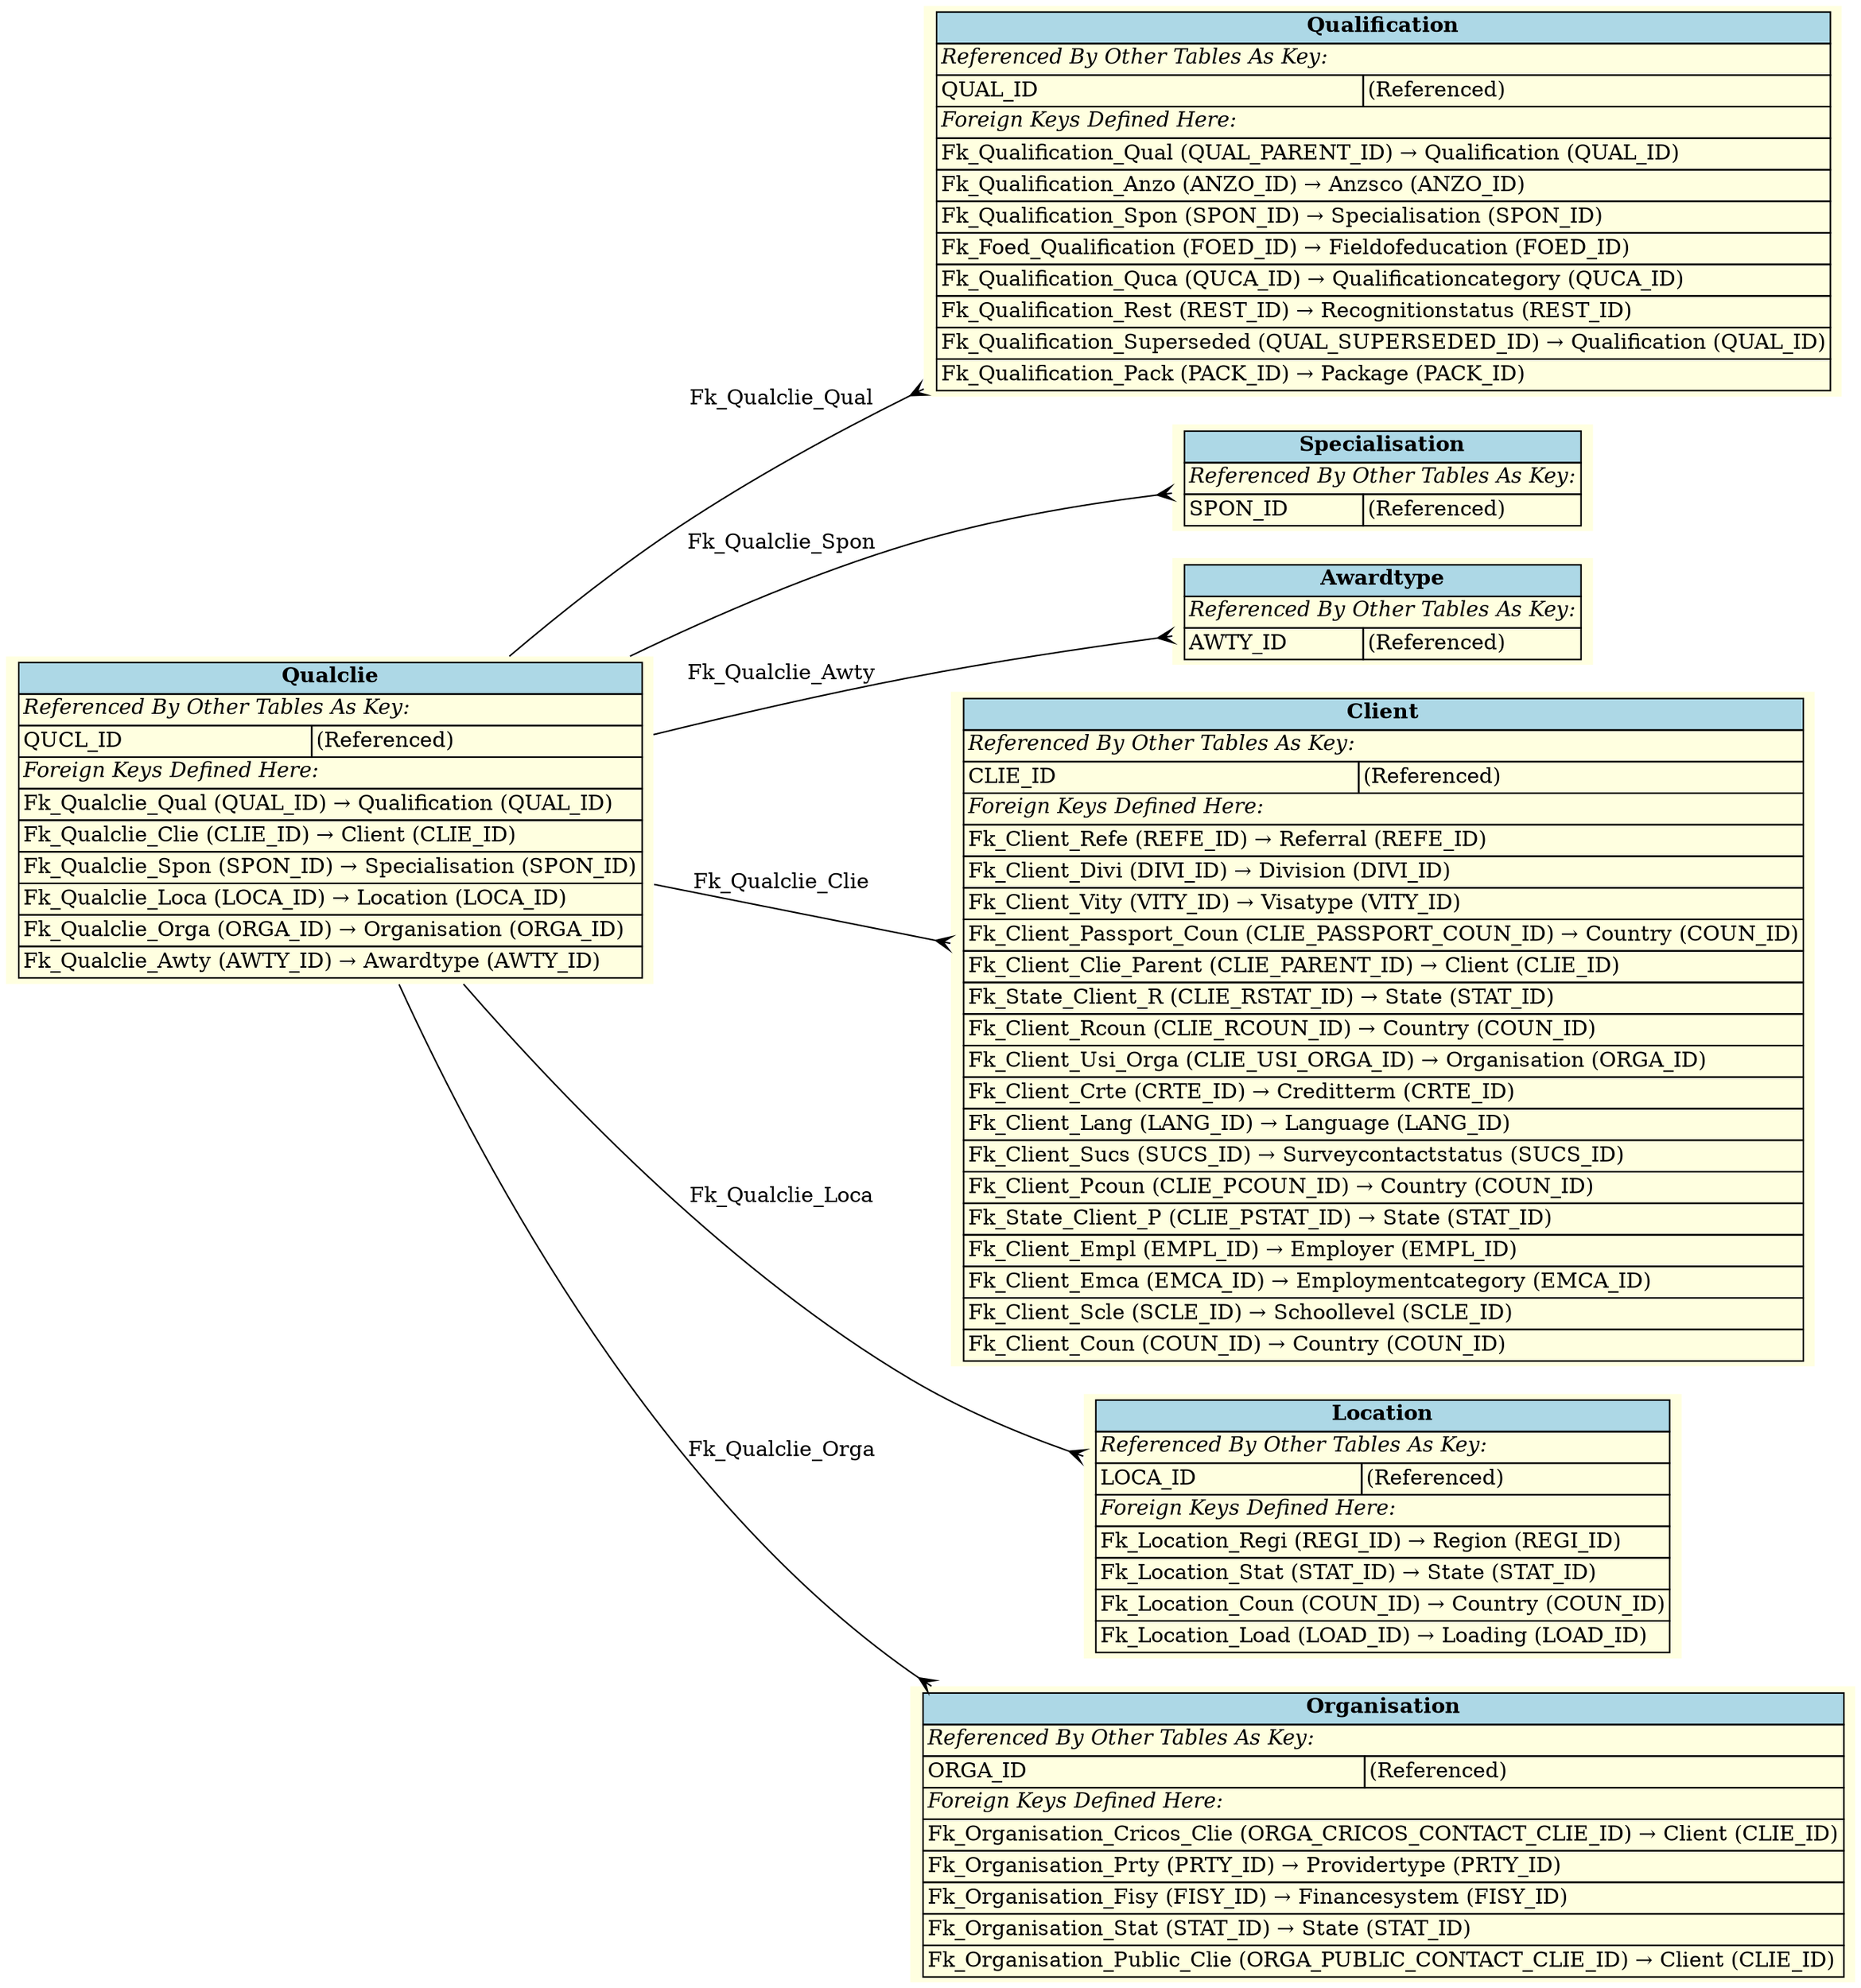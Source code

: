 digraph ERD {
  rankdir=LR;
  node [shape=plaintext, style=filled, fillcolor=lightyellow];
  edge [arrowhead=crow, arrowtail=none, dir=both, labelfontsize=10];

  "Qualification" [
    label=<
    <TABLE BORDER="0" CELLBORDER="1" CELLSPACING="0" BGCOLOR="lightyellow">
      <TR><TD COLSPAN="2" BGCOLOR="lightblue"><B>Qualification</B></TD></TR>
      <TR><TD COLSPAN="2" ALIGN="LEFT"><I>Referenced By Other Tables As Key:</I></TD></TR>
      <TR><TD ALIGN="LEFT">QUAL_ID</TD><TD ALIGN="LEFT">(Referenced)</TD></TR>
      <TR><TD COLSPAN="2" ALIGN="LEFT"><I>Foreign Keys Defined Here:</I></TD></TR>
      <TR><TD ALIGN="LEFT" COLSPAN="2">Fk_Qualification_Qual (QUAL_PARENT_ID) &rarr; Qualification (QUAL_ID)</TD></TR>
      <TR><TD ALIGN="LEFT" COLSPAN="2">Fk_Qualification_Anzo (ANZO_ID) &rarr; Anzsco (ANZO_ID)</TD></TR>
      <TR><TD ALIGN="LEFT" COLSPAN="2">Fk_Qualification_Spon (SPON_ID) &rarr; Specialisation (SPON_ID)</TD></TR>
      <TR><TD ALIGN="LEFT" COLSPAN="2">Fk_Foed_Qualification (FOED_ID) &rarr; Fieldofeducation (FOED_ID)</TD></TR>
      <TR><TD ALIGN="LEFT" COLSPAN="2">Fk_Qualification_Quca (QUCA_ID) &rarr; Qualificationcategory (QUCA_ID)</TD></TR>
      <TR><TD ALIGN="LEFT" COLSPAN="2">Fk_Qualification_Rest (REST_ID) &rarr; Recognitionstatus (REST_ID)</TD></TR>
      <TR><TD ALIGN="LEFT" COLSPAN="2">Fk_Qualification_Superseded (QUAL_SUPERSEDED_ID) &rarr; Qualification (QUAL_ID)</TD></TR>
      <TR><TD ALIGN="LEFT" COLSPAN="2">Fk_Qualification_Pack (PACK_ID) &rarr; Package (PACK_ID)</TD></TR>
    </TABLE>
    >
  ];

  "Specialisation" [
    label=<
    <TABLE BORDER="0" CELLBORDER="1" CELLSPACING="0" BGCOLOR="lightyellow">
      <TR><TD COLSPAN="2" BGCOLOR="lightblue"><B>Specialisation</B></TD></TR>
      <TR><TD COLSPAN="2" ALIGN="LEFT"><I>Referenced By Other Tables As Key:</I></TD></TR>
      <TR><TD ALIGN="LEFT">SPON_ID</TD><TD ALIGN="LEFT">(Referenced)</TD></TR>
    </TABLE>
    >
  ];

  "Qualclie" [
    label=<
    <TABLE BORDER="0" CELLBORDER="1" CELLSPACING="0" BGCOLOR="lightyellow">
      <TR><TD COLSPAN="2" BGCOLOR="lightblue"><B>Qualclie</B></TD></TR>
      <TR><TD COLSPAN="2" ALIGN="LEFT"><I>Referenced By Other Tables As Key:</I></TD></TR>
      <TR><TD ALIGN="LEFT">QUCL_ID</TD><TD ALIGN="LEFT">(Referenced)</TD></TR>
      <TR><TD COLSPAN="2" ALIGN="LEFT"><I>Foreign Keys Defined Here:</I></TD></TR>
      <TR><TD ALIGN="LEFT" COLSPAN="2">Fk_Qualclie_Qual (QUAL_ID) &rarr; Qualification (QUAL_ID)</TD></TR>
      <TR><TD ALIGN="LEFT" COLSPAN="2">Fk_Qualclie_Clie (CLIE_ID) &rarr; Client (CLIE_ID)</TD></TR>
      <TR><TD ALIGN="LEFT" COLSPAN="2">Fk_Qualclie_Spon (SPON_ID) &rarr; Specialisation (SPON_ID)</TD></TR>
      <TR><TD ALIGN="LEFT" COLSPAN="2">Fk_Qualclie_Loca (LOCA_ID) &rarr; Location (LOCA_ID)</TD></TR>
      <TR><TD ALIGN="LEFT" COLSPAN="2">Fk_Qualclie_Orga (ORGA_ID) &rarr; Organisation (ORGA_ID)</TD></TR>
      <TR><TD ALIGN="LEFT" COLSPAN="2">Fk_Qualclie_Awty (AWTY_ID) &rarr; Awardtype (AWTY_ID)</TD></TR>
    </TABLE>
    >
  ];

  "Awardtype" [
    label=<
    <TABLE BORDER="0" CELLBORDER="1" CELLSPACING="0" BGCOLOR="lightyellow">
      <TR><TD COLSPAN="2" BGCOLOR="lightblue"><B>Awardtype</B></TD></TR>
      <TR><TD COLSPAN="2" ALIGN="LEFT"><I>Referenced By Other Tables As Key:</I></TD></TR>
      <TR><TD ALIGN="LEFT">AWTY_ID</TD><TD ALIGN="LEFT">(Referenced)</TD></TR>
    </TABLE>
    >
  ];

  "Client" [
    label=<
    <TABLE BORDER="0" CELLBORDER="1" CELLSPACING="0" BGCOLOR="lightyellow">
      <TR><TD COLSPAN="2" BGCOLOR="lightblue"><B>Client</B></TD></TR>
      <TR><TD COLSPAN="2" ALIGN="LEFT"><I>Referenced By Other Tables As Key:</I></TD></TR>
      <TR><TD ALIGN="LEFT">CLIE_ID</TD><TD ALIGN="LEFT">(Referenced)</TD></TR>
      <TR><TD COLSPAN="2" ALIGN="LEFT"><I>Foreign Keys Defined Here:</I></TD></TR>
      <TR><TD ALIGN="LEFT" COLSPAN="2">Fk_Client_Refe (REFE_ID) &rarr; Referral (REFE_ID)</TD></TR>
      <TR><TD ALIGN="LEFT" COLSPAN="2">Fk_Client_Divi (DIVI_ID) &rarr; Division (DIVI_ID)</TD></TR>
      <TR><TD ALIGN="LEFT" COLSPAN="2">Fk_Client_Vity (VITY_ID) &rarr; Visatype (VITY_ID)</TD></TR>
      <TR><TD ALIGN="LEFT" COLSPAN="2">Fk_Client_Passport_Coun (CLIE_PASSPORT_COUN_ID) &rarr; Country (COUN_ID)</TD></TR>
      <TR><TD ALIGN="LEFT" COLSPAN="2">Fk_Client_Clie_Parent (CLIE_PARENT_ID) &rarr; Client (CLIE_ID)</TD></TR>
      <TR><TD ALIGN="LEFT" COLSPAN="2">Fk_State_Client_R (CLIE_RSTAT_ID) &rarr; State (STAT_ID)</TD></TR>
      <TR><TD ALIGN="LEFT" COLSPAN="2">Fk_Client_Rcoun (CLIE_RCOUN_ID) &rarr; Country (COUN_ID)</TD></TR>
      <TR><TD ALIGN="LEFT" COLSPAN="2">Fk_Client_Usi_Orga (CLIE_USI_ORGA_ID) &rarr; Organisation (ORGA_ID)</TD></TR>
      <TR><TD ALIGN="LEFT" COLSPAN="2">Fk_Client_Crte (CRTE_ID) &rarr; Creditterm (CRTE_ID)</TD></TR>
      <TR><TD ALIGN="LEFT" COLSPAN="2">Fk_Client_Lang (LANG_ID) &rarr; Language (LANG_ID)</TD></TR>
      <TR><TD ALIGN="LEFT" COLSPAN="2">Fk_Client_Sucs (SUCS_ID) &rarr; Surveycontactstatus (SUCS_ID)</TD></TR>
      <TR><TD ALIGN="LEFT" COLSPAN="2">Fk_Client_Pcoun (CLIE_PCOUN_ID) &rarr; Country (COUN_ID)</TD></TR>
      <TR><TD ALIGN="LEFT" COLSPAN="2">Fk_State_Client_P (CLIE_PSTAT_ID) &rarr; State (STAT_ID)</TD></TR>
      <TR><TD ALIGN="LEFT" COLSPAN="2">Fk_Client_Empl (EMPL_ID) &rarr; Employer (EMPL_ID)</TD></TR>
      <TR><TD ALIGN="LEFT" COLSPAN="2">Fk_Client_Emca (EMCA_ID) &rarr; Employmentcategory (EMCA_ID)</TD></TR>
      <TR><TD ALIGN="LEFT" COLSPAN="2">Fk_Client_Scle (SCLE_ID) &rarr; Schoollevel (SCLE_ID)</TD></TR>
      <TR><TD ALIGN="LEFT" COLSPAN="2">Fk_Client_Coun (COUN_ID) &rarr; Country (COUN_ID)</TD></TR>
    </TABLE>
    >
  ];

  "Location" [
    label=<
    <TABLE BORDER="0" CELLBORDER="1" CELLSPACING="0" BGCOLOR="lightyellow">
      <TR><TD COLSPAN="2" BGCOLOR="lightblue"><B>Location</B></TD></TR>
      <TR><TD COLSPAN="2" ALIGN="LEFT"><I>Referenced By Other Tables As Key:</I></TD></TR>
      <TR><TD ALIGN="LEFT">LOCA_ID</TD><TD ALIGN="LEFT">(Referenced)</TD></TR>
      <TR><TD COLSPAN="2" ALIGN="LEFT"><I>Foreign Keys Defined Here:</I></TD></TR>
      <TR><TD ALIGN="LEFT" COLSPAN="2">Fk_Location_Regi (REGI_ID) &rarr; Region (REGI_ID)</TD></TR>
      <TR><TD ALIGN="LEFT" COLSPAN="2">Fk_Location_Stat (STAT_ID) &rarr; State (STAT_ID)</TD></TR>
      <TR><TD ALIGN="LEFT" COLSPAN="2">Fk_Location_Coun (COUN_ID) &rarr; Country (COUN_ID)</TD></TR>
      <TR><TD ALIGN="LEFT" COLSPAN="2">Fk_Location_Load (LOAD_ID) &rarr; Loading (LOAD_ID)</TD></TR>
    </TABLE>
    >
  ];

  "Organisation" [
    label=<
    <TABLE BORDER="0" CELLBORDER="1" CELLSPACING="0" BGCOLOR="lightyellow">
      <TR><TD COLSPAN="2" BGCOLOR="lightblue"><B>Organisation</B></TD></TR>
      <TR><TD COLSPAN="2" ALIGN="LEFT"><I>Referenced By Other Tables As Key:</I></TD></TR>
      <TR><TD ALIGN="LEFT">ORGA_ID</TD><TD ALIGN="LEFT">(Referenced)</TD></TR>
      <TR><TD COLSPAN="2" ALIGN="LEFT"><I>Foreign Keys Defined Here:</I></TD></TR>
      <TR><TD ALIGN="LEFT" COLSPAN="2">Fk_Organisation_Cricos_Clie (ORGA_CRICOS_CONTACT_CLIE_ID) &rarr; Client (CLIE_ID)</TD></TR>
      <TR><TD ALIGN="LEFT" COLSPAN="2">Fk_Organisation_Prty (PRTY_ID) &rarr; Providertype (PRTY_ID)</TD></TR>
      <TR><TD ALIGN="LEFT" COLSPAN="2">Fk_Organisation_Fisy (FISY_ID) &rarr; Financesystem (FISY_ID)</TD></TR>
      <TR><TD ALIGN="LEFT" COLSPAN="2">Fk_Organisation_Stat (STAT_ID) &rarr; State (STAT_ID)</TD></TR>
      <TR><TD ALIGN="LEFT" COLSPAN="2">Fk_Organisation_Public_Clie (ORGA_PUBLIC_CONTACT_CLIE_ID) &rarr; Client (CLIE_ID)</TD></TR>
    </TABLE>
    >
  ];

  "Qualclie" -> "Awardtype" [label=" Fk_Qualclie_Awty "];
  "Qualclie" -> "Client" [label=" Fk_Qualclie_Clie "];
  "Qualclie" -> "Location" [label=" Fk_Qualclie_Loca "];
  "Qualclie" -> "Organisation" [label=" Fk_Qualclie_Orga "];
  "Qualclie" -> "Qualification" [label=" Fk_Qualclie_Qual "];
  "Qualclie" -> "Specialisation" [label=" Fk_Qualclie_Spon "];
}
